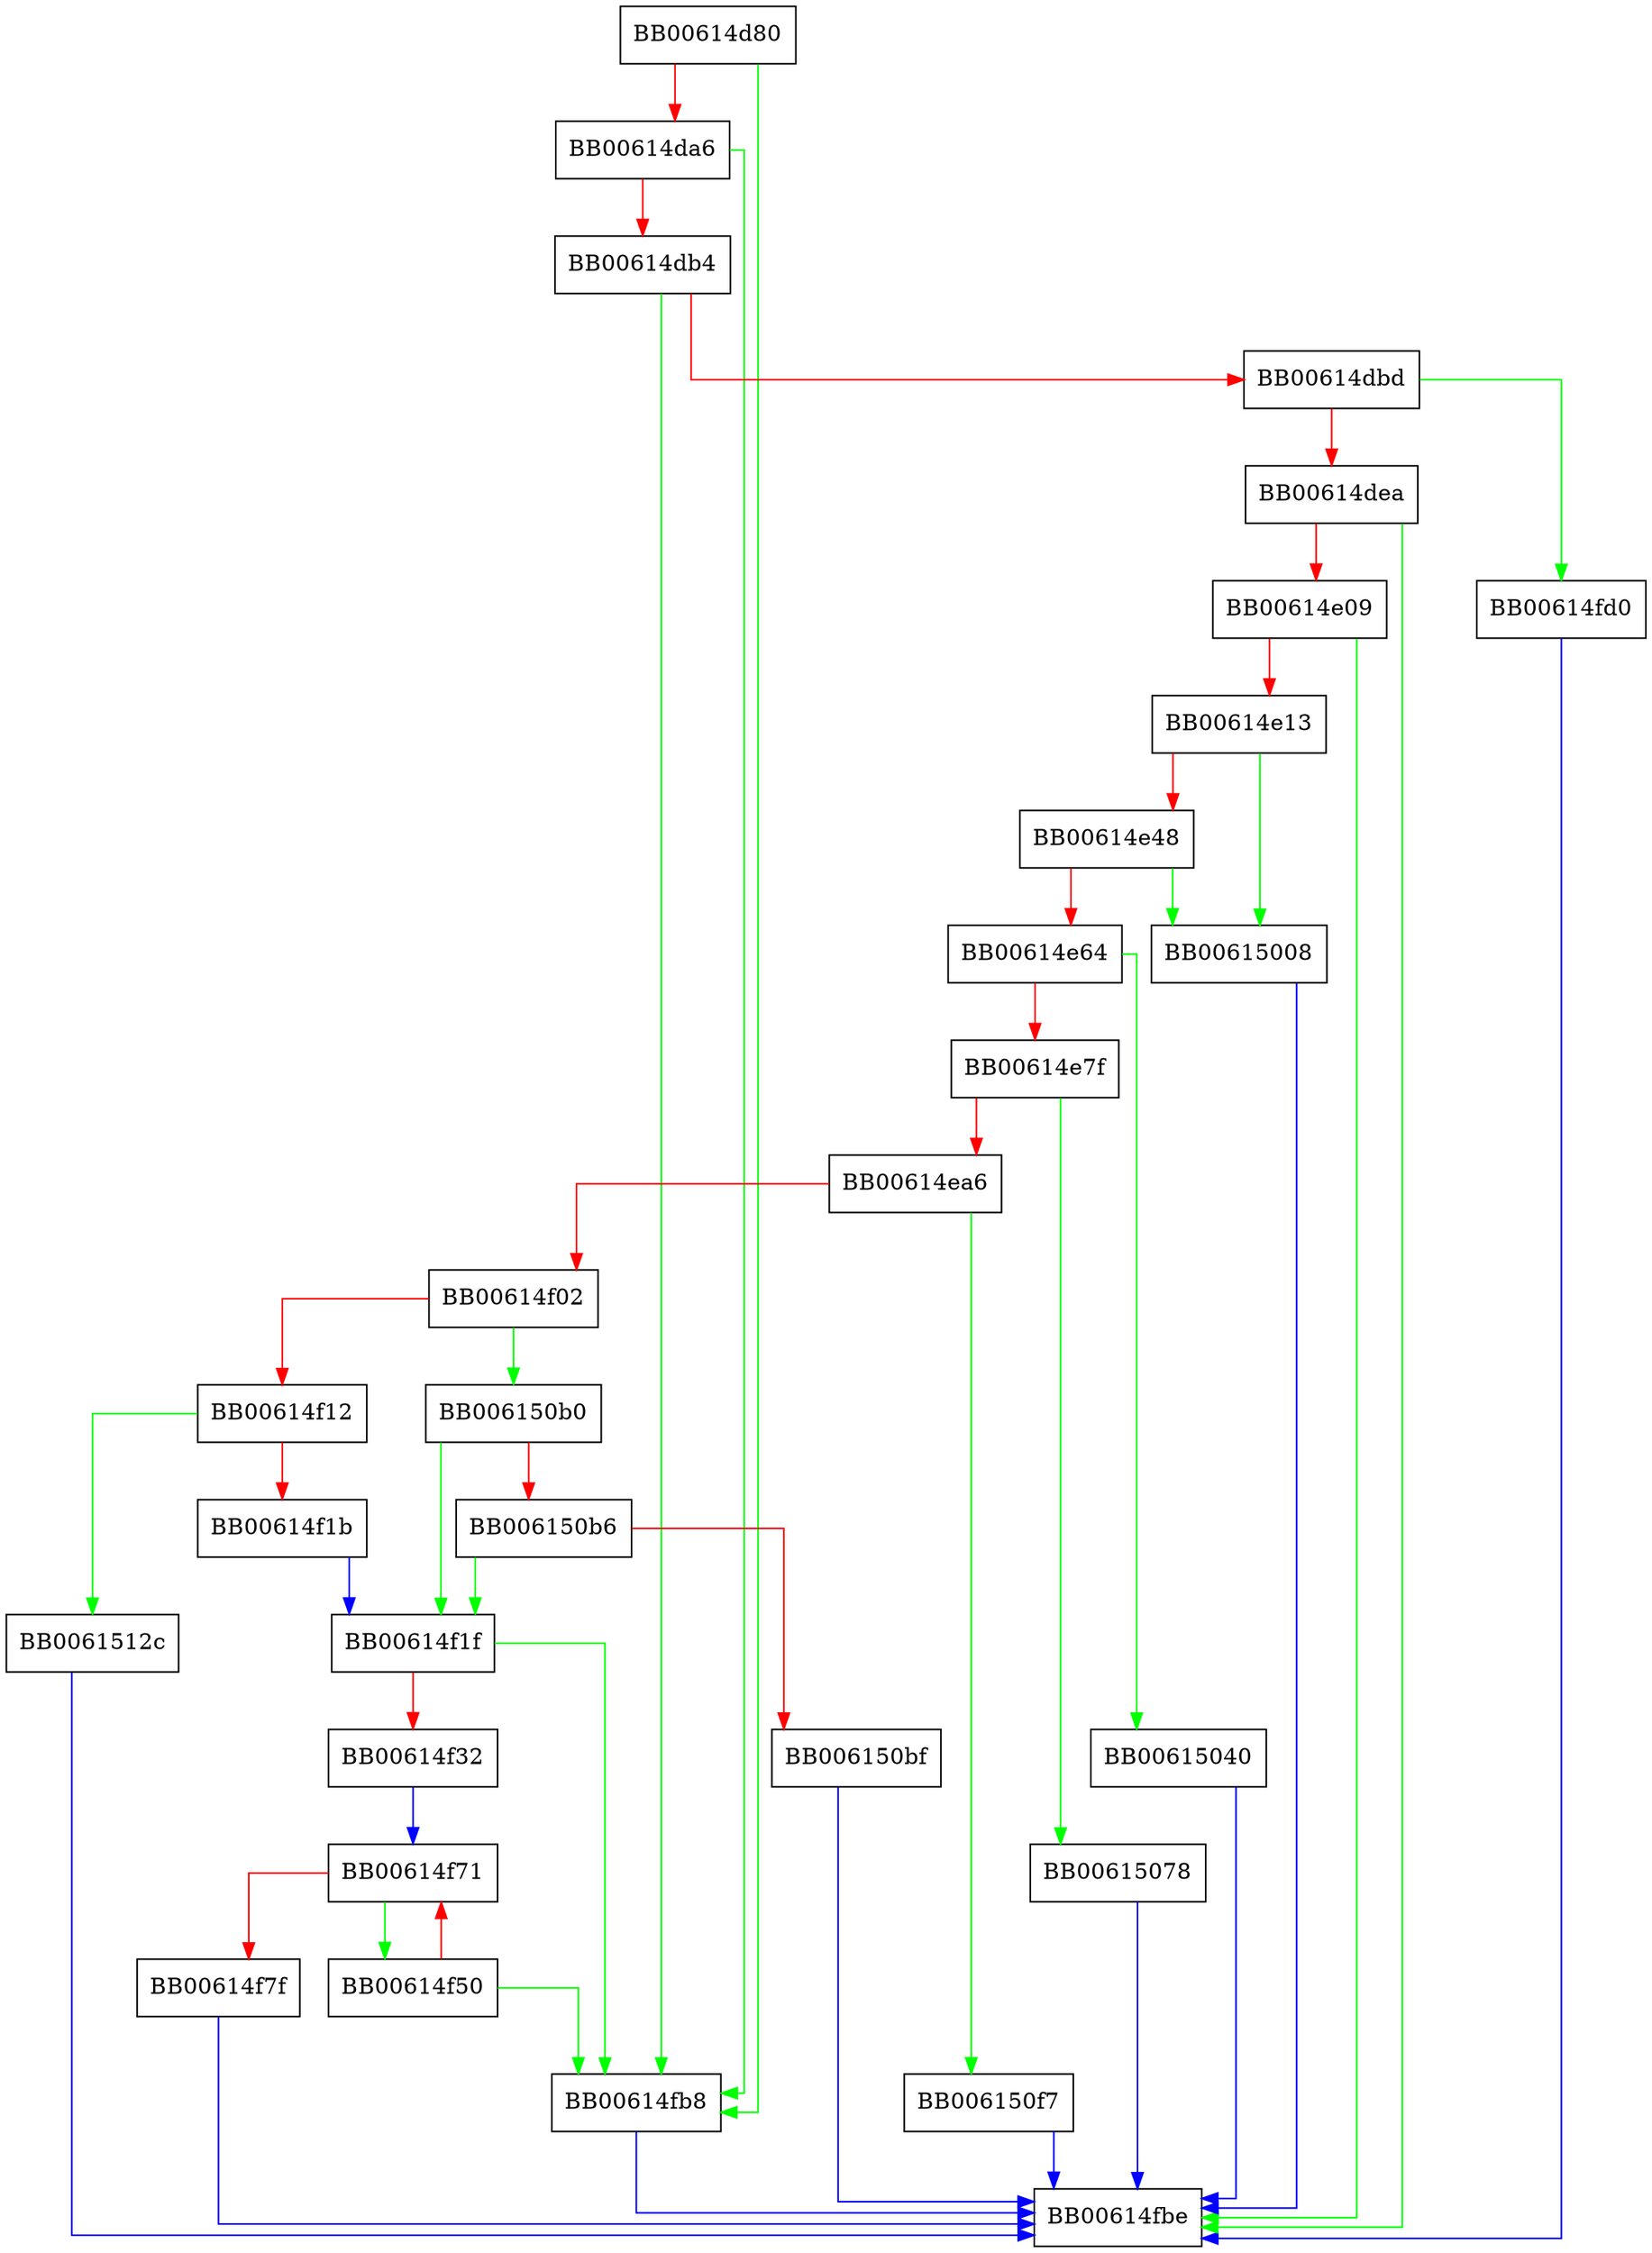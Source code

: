 digraph PEM_get_EVP_CIPHER_INFO {
  node [shape="box"];
  graph [splines=ortho];
  BB00614d80 -> BB00614fb8 [color="green"];
  BB00614d80 -> BB00614da6 [color="red"];
  BB00614da6 -> BB00614fb8 [color="green"];
  BB00614da6 -> BB00614db4 [color="red"];
  BB00614db4 -> BB00614fb8 [color="green"];
  BB00614db4 -> BB00614dbd [color="red"];
  BB00614dbd -> BB00614fd0 [color="green"];
  BB00614dbd -> BB00614dea [color="red"];
  BB00614dea -> BB00614fbe [color="green"];
  BB00614dea -> BB00614e09 [color="red"];
  BB00614e09 -> BB00614fbe [color="green"];
  BB00614e09 -> BB00614e13 [color="red"];
  BB00614e13 -> BB00615008 [color="green"];
  BB00614e13 -> BB00614e48 [color="red"];
  BB00614e48 -> BB00615008 [color="green"];
  BB00614e48 -> BB00614e64 [color="red"];
  BB00614e64 -> BB00615040 [color="green"];
  BB00614e64 -> BB00614e7f [color="red"];
  BB00614e7f -> BB00615078 [color="green"];
  BB00614e7f -> BB00614ea6 [color="red"];
  BB00614ea6 -> BB006150f7 [color="green"];
  BB00614ea6 -> BB00614f02 [color="red"];
  BB00614f02 -> BB006150b0 [color="green"];
  BB00614f02 -> BB00614f12 [color="red"];
  BB00614f12 -> BB0061512c [color="green"];
  BB00614f12 -> BB00614f1b [color="red"];
  BB00614f1b -> BB00614f1f [color="blue"];
  BB00614f1f -> BB00614fb8 [color="green"];
  BB00614f1f -> BB00614f32 [color="red"];
  BB00614f32 -> BB00614f71 [color="blue"];
  BB00614f50 -> BB00614fb8 [color="green"];
  BB00614f50 -> BB00614f71 [color="red"];
  BB00614f71 -> BB00614f50 [color="green"];
  BB00614f71 -> BB00614f7f [color="red"];
  BB00614f7f -> BB00614fbe [color="blue"];
  BB00614fb8 -> BB00614fbe [color="blue"];
  BB00614fd0 -> BB00614fbe [color="blue"];
  BB00615008 -> BB00614fbe [color="blue"];
  BB00615040 -> BB00614fbe [color="blue"];
  BB00615078 -> BB00614fbe [color="blue"];
  BB006150b0 -> BB00614f1f [color="green"];
  BB006150b0 -> BB006150b6 [color="red"];
  BB006150b6 -> BB00614f1f [color="green"];
  BB006150b6 -> BB006150bf [color="red"];
  BB006150bf -> BB00614fbe [color="blue"];
  BB006150f7 -> BB00614fbe [color="blue"];
  BB0061512c -> BB00614fbe [color="blue"];
}